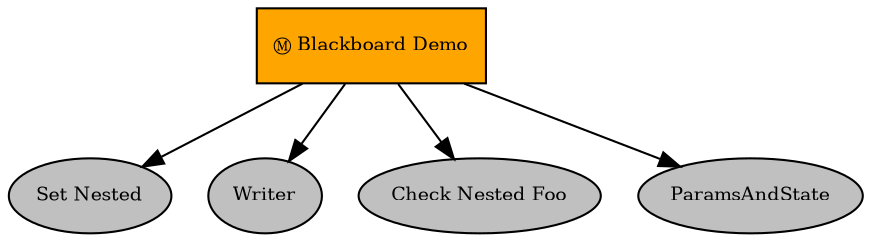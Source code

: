 digraph pastafarianism {
ordering=out;
graph [fontname="times-roman"];
node [fontname="times-roman"];
edge [fontname="times-roman"];
"Blackboard Demo" [fillcolor=orange, fontcolor=black, fontsize=9, label="Ⓜ Blackboard Demo", shape=box, style=filled];
"Set Nested" [fillcolor=gray, fontcolor=black, fontsize=9, label="Set Nested", shape=ellipse, style=filled];
"Blackboard Demo" -> "Set Nested";
Writer [fillcolor=gray, fontcolor=black, fontsize=9, label=Writer, shape=ellipse, style=filled];
"Blackboard Demo" -> Writer;
"Check Nested Foo" [fillcolor=gray, fontcolor=black, fontsize=9, label="Check Nested Foo", shape=ellipse, style=filled];
"Blackboard Demo" -> "Check Nested Foo";
ParamsAndState [fillcolor=gray, fontcolor=black, fontsize=9, label=ParamsAndState, shape=ellipse, style=filled];
"Blackboard Demo" -> ParamsAndState;
}

